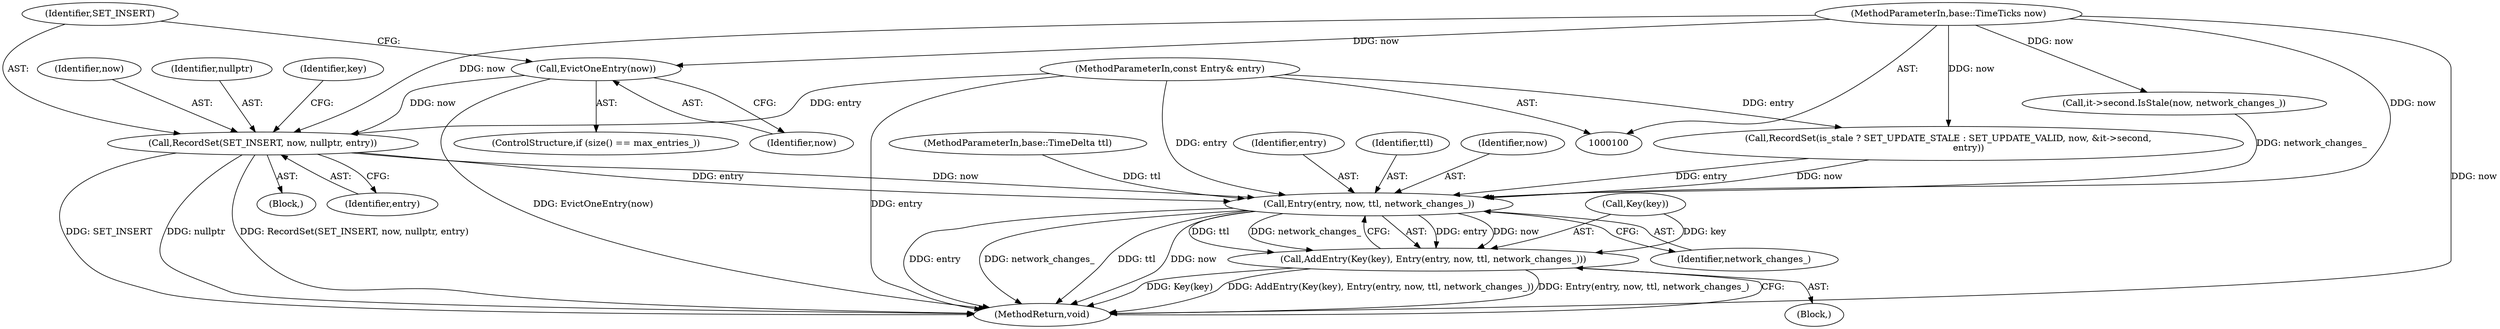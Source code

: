 digraph "1_Chrome_7c28e7988fef9bb3e03027226bd199736d99abc3_2@del" {
"1000151" [label="(Call,RecordSet(SET_INSERT, now, nullptr, entry))"];
"1000149" [label="(Call,EvictOneEntry(now))"];
"1000103" [label="(MethodParameterIn,base::TimeTicks now)"];
"1000102" [label="(MethodParameterIn,const Entry& entry)"];
"1000159" [label="(Call,Entry(entry, now, ttl, network_changes_))"];
"1000156" [label="(Call,AddEntry(Key(key), Entry(entry, now, ttl, network_changes_)))"];
"1000153" [label="(Identifier,now)"];
"1000105" [label="(Block,)"];
"1000127" [label="(Call,it->second.IsStale(now, network_changes_))"];
"1000154" [label="(Identifier,nullptr)"];
"1000103" [label="(MethodParameterIn,base::TimeTicks now)"];
"1000104" [label="(MethodParameterIn,base::TimeDelta ttl)"];
"1000145" [label="(ControlStructure,if (size() == max_entries_))"];
"1000159" [label="(Call,Entry(entry, now, ttl, network_changes_))"];
"1000150" [label="(Identifier,now)"];
"1000156" [label="(Call,AddEntry(Key(key), Entry(entry, now, ttl, network_changes_)))"];
"1000157" [label="(Call,Key(key))"];
"1000163" [label="(Identifier,network_changes_)"];
"1000160" [label="(Identifier,entry)"];
"1000102" [label="(MethodParameterIn,const Entry& entry)"];
"1000162" [label="(Identifier,ttl)"];
"1000161" [label="(Identifier,now)"];
"1000152" [label="(Identifier,SET_INSERT)"];
"1000158" [label="(Identifier,key)"];
"1000155" [label="(Identifier,entry)"];
"1000164" [label="(MethodReturn,void)"];
"1000149" [label="(Call,EvictOneEntry(now))"];
"1000130" [label="(Call,RecordSet(is_stale ? SET_UPDATE_STALE : SET_UPDATE_VALID, now, &it->second,\n              entry))"];
"1000144" [label="(Block,)"];
"1000151" [label="(Call,RecordSet(SET_INSERT, now, nullptr, entry))"];
"1000151" -> "1000144"  [label="AST: "];
"1000151" -> "1000155"  [label="CFG: "];
"1000152" -> "1000151"  [label="AST: "];
"1000153" -> "1000151"  [label="AST: "];
"1000154" -> "1000151"  [label="AST: "];
"1000155" -> "1000151"  [label="AST: "];
"1000158" -> "1000151"  [label="CFG: "];
"1000151" -> "1000164"  [label="DDG: SET_INSERT"];
"1000151" -> "1000164"  [label="DDG: nullptr"];
"1000151" -> "1000164"  [label="DDG: RecordSet(SET_INSERT, now, nullptr, entry)"];
"1000149" -> "1000151"  [label="DDG: now"];
"1000103" -> "1000151"  [label="DDG: now"];
"1000102" -> "1000151"  [label="DDG: entry"];
"1000151" -> "1000159"  [label="DDG: entry"];
"1000151" -> "1000159"  [label="DDG: now"];
"1000149" -> "1000145"  [label="AST: "];
"1000149" -> "1000150"  [label="CFG: "];
"1000150" -> "1000149"  [label="AST: "];
"1000152" -> "1000149"  [label="CFG: "];
"1000149" -> "1000164"  [label="DDG: EvictOneEntry(now)"];
"1000103" -> "1000149"  [label="DDG: now"];
"1000103" -> "1000100"  [label="AST: "];
"1000103" -> "1000164"  [label="DDG: now"];
"1000103" -> "1000127"  [label="DDG: now"];
"1000103" -> "1000130"  [label="DDG: now"];
"1000103" -> "1000159"  [label="DDG: now"];
"1000102" -> "1000100"  [label="AST: "];
"1000102" -> "1000164"  [label="DDG: entry"];
"1000102" -> "1000130"  [label="DDG: entry"];
"1000102" -> "1000159"  [label="DDG: entry"];
"1000159" -> "1000156"  [label="AST: "];
"1000159" -> "1000163"  [label="CFG: "];
"1000160" -> "1000159"  [label="AST: "];
"1000161" -> "1000159"  [label="AST: "];
"1000162" -> "1000159"  [label="AST: "];
"1000163" -> "1000159"  [label="AST: "];
"1000156" -> "1000159"  [label="CFG: "];
"1000159" -> "1000164"  [label="DDG: entry"];
"1000159" -> "1000164"  [label="DDG: network_changes_"];
"1000159" -> "1000164"  [label="DDG: ttl"];
"1000159" -> "1000164"  [label="DDG: now"];
"1000159" -> "1000156"  [label="DDG: entry"];
"1000159" -> "1000156"  [label="DDG: now"];
"1000159" -> "1000156"  [label="DDG: ttl"];
"1000159" -> "1000156"  [label="DDG: network_changes_"];
"1000130" -> "1000159"  [label="DDG: entry"];
"1000130" -> "1000159"  [label="DDG: now"];
"1000104" -> "1000159"  [label="DDG: ttl"];
"1000127" -> "1000159"  [label="DDG: network_changes_"];
"1000156" -> "1000105"  [label="AST: "];
"1000157" -> "1000156"  [label="AST: "];
"1000164" -> "1000156"  [label="CFG: "];
"1000156" -> "1000164"  [label="DDG: Key(key)"];
"1000156" -> "1000164"  [label="DDG: AddEntry(Key(key), Entry(entry, now, ttl, network_changes_))"];
"1000156" -> "1000164"  [label="DDG: Entry(entry, now, ttl, network_changes_)"];
"1000157" -> "1000156"  [label="DDG: key"];
}

